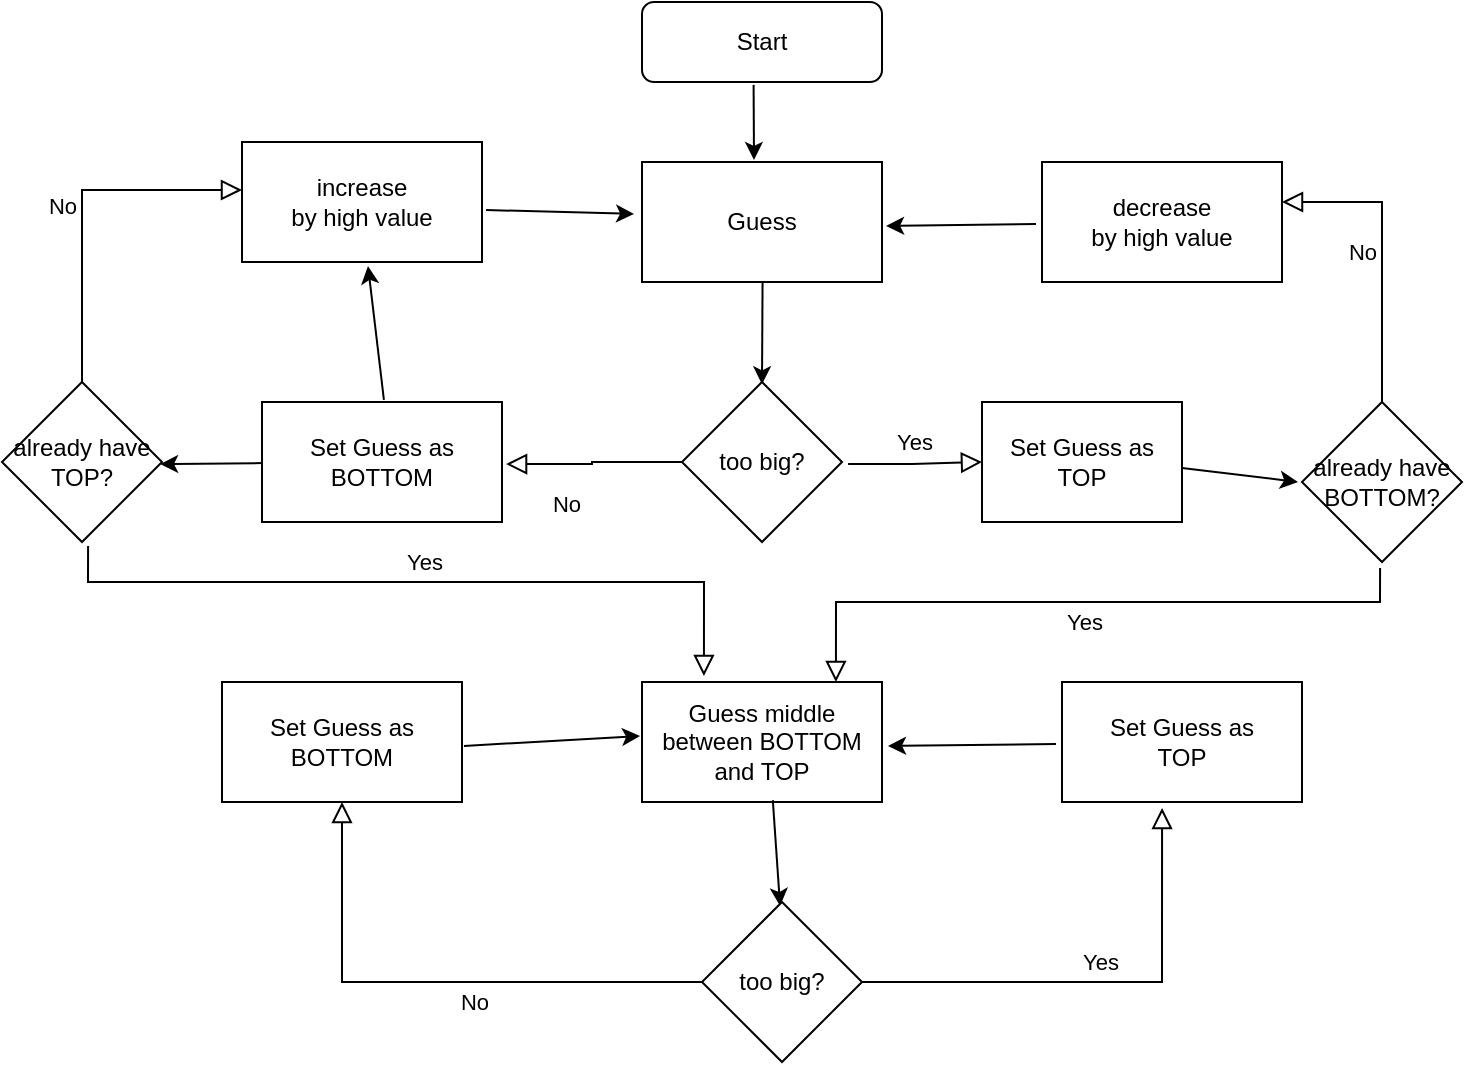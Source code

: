 <mxfile version="13.1.3" type="device"><diagram id="C5RBs43oDa-KdzZeNtuy" name="Page-1"><mxGraphModel dx="2363" dy="588" grid="1" gridSize="10" guides="0" tooltips="1" connect="0" arrows="1" fold="1" page="1" pageScale="1" pageWidth="827" pageHeight="1169" math="0" shadow="0"><root><mxCell id="WIyWlLk6GJQsqaUBKTNV-0"/><mxCell id="WIyWlLk6GJQsqaUBKTNV-1" parent="WIyWlLk6GJQsqaUBKTNV-0"/><mxCell id="WIyWlLk6GJQsqaUBKTNV-3" value="Start" style="rounded=1;whiteSpace=wrap;html=1;fontSize=12;glass=0;strokeWidth=1;shadow=0;" parent="WIyWlLk6GJQsqaUBKTNV-1" vertex="1"><mxGeometry x="-1310" y="30" width="120" height="40" as="geometry"/></mxCell><mxCell id="WIyWlLk6GJQsqaUBKTNV-9" value="Yes" style="edgeStyle=orthogonalEdgeStyle;rounded=0;html=1;jettySize=auto;orthogonalLoop=1;fontSize=11;endArrow=block;endFill=0;endSize=8;strokeWidth=1;shadow=0;labelBackgroundColor=none;exitX=1.038;exitY=0.513;exitDx=0;exitDy=0;exitPerimeter=0;" parent="WIyWlLk6GJQsqaUBKTNV-1" source="MilS2tuNC7QP_2J2Q10B-124" edge="1"><mxGeometry y="10" relative="1" as="geometry"><mxPoint as="offset"/><mxPoint x="-1202" y="250" as="sourcePoint"/><mxPoint x="-1140" y="260" as="targetPoint"/></mxGeometry></mxCell><mxCell id="MilS2tuNC7QP_2J2Q10B-0" value="Guess" style="rounded=0;whiteSpace=wrap;html=1;" vertex="1" parent="WIyWlLk6GJQsqaUBKTNV-1"><mxGeometry x="-1310" y="110" width="120" height="60" as="geometry"/></mxCell><mxCell id="MilS2tuNC7QP_2J2Q10B-50" value="" style="endArrow=classic;html=1;exitX=0.465;exitY=1.036;exitDx=0;exitDy=0;exitPerimeter=0;" edge="1" parent="WIyWlLk6GJQsqaUBKTNV-1" source="WIyWlLk6GJQsqaUBKTNV-3"><mxGeometry width="50" height="50" relative="1" as="geometry"><mxPoint x="-1300" y="180" as="sourcePoint"/><mxPoint x="-1254" y="109" as="targetPoint"/></mxGeometry></mxCell><mxCell id="MilS2tuNC7QP_2J2Q10B-51" value="" style="endArrow=classic;html=1;exitX=0.465;exitY=1.036;exitDx=0;exitDy=0;exitPerimeter=0;entryX=0.546;entryY=0.019;entryDx=0;entryDy=0;entryPerimeter=0;" edge="1" parent="WIyWlLk6GJQsqaUBKTNV-1"><mxGeometry width="50" height="50" relative="1" as="geometry"><mxPoint x="-1249.72" y="170" as="sourcePoint"/><mxPoint x="-1250" y="221.14" as="targetPoint"/></mxGeometry></mxCell><mxCell id="MilS2tuNC7QP_2J2Q10B-55" value="No" style="rounded=0;html=1;jettySize=auto;orthogonalLoop=1;fontSize=11;endArrow=block;endFill=0;endSize=8;strokeWidth=1;shadow=0;labelBackgroundColor=none;edgeStyle=orthogonalEdgeStyle;exitX=0;exitY=0.5;exitDx=0;exitDy=0;exitPerimeter=0;entryX=1.017;entryY=0.517;entryDx=0;entryDy=0;entryPerimeter=0;" edge="1" parent="WIyWlLk6GJQsqaUBKTNV-1" source="MilS2tuNC7QP_2J2Q10B-124" target="MilS2tuNC7QP_2J2Q10B-109"><mxGeometry x="0.333" y="20" relative="1" as="geometry"><mxPoint as="offset"/><mxPoint x="-1297.28" y="251.86" as="sourcePoint"/><mxPoint x="-1370" y="252" as="targetPoint"/></mxGeometry></mxCell><mxCell id="MilS2tuNC7QP_2J2Q10B-60" value="Guess middle&lt;br&gt;between BOTTOM&lt;br&gt;and TOP" style="rounded=0;whiteSpace=wrap;html=1;" vertex="1" parent="WIyWlLk6GJQsqaUBKTNV-1"><mxGeometry x="-1310" y="370" width="120" height="60" as="geometry"/></mxCell><mxCell id="MilS2tuNC7QP_2J2Q10B-62" value="" style="endArrow=classic;html=1;exitX=0.545;exitY=0.984;exitDx=0;exitDy=0;exitPerimeter=0;entryX=0.488;entryY=0.025;entryDx=0;entryDy=0;entryPerimeter=0;" edge="1" parent="WIyWlLk6GJQsqaUBKTNV-1" source="MilS2tuNC7QP_2J2Q10B-60" target="MilS2tuNC7QP_2J2Q10B-127"><mxGeometry width="50" height="50" relative="1" as="geometry"><mxPoint x="-1241.2" y="320.84" as="sourcePoint"/><mxPoint x="-1242" y="470" as="targetPoint"/></mxGeometry></mxCell><mxCell id="MilS2tuNC7QP_2J2Q10B-67" value="No" style="rounded=0;html=1;jettySize=auto;orthogonalLoop=1;fontSize=11;endArrow=block;endFill=0;endSize=8;strokeWidth=1;shadow=0;labelBackgroundColor=none;edgeStyle=orthogonalEdgeStyle;exitX=0;exitY=0.5;exitDx=0;exitDy=0;exitPerimeter=0;" edge="1" parent="WIyWlLk6GJQsqaUBKTNV-1" source="MilS2tuNC7QP_2J2Q10B-127" target="MilS2tuNC7QP_2J2Q10B-84"><mxGeometry x="-0.154" y="10" relative="1" as="geometry"><mxPoint as="offset"/><mxPoint x="-1278.96" y="509.04" as="sourcePoint"/><mxPoint x="-1256" y="610" as="targetPoint"/></mxGeometry></mxCell><mxCell id="MilS2tuNC7QP_2J2Q10B-84" value="Set Guess as&lt;br&gt;BOTTOM" style="rounded=0;whiteSpace=wrap;html=1;" vertex="1" parent="WIyWlLk6GJQsqaUBKTNV-1"><mxGeometry x="-1520" y="370" width="120" height="60" as="geometry"/></mxCell><mxCell id="MilS2tuNC7QP_2J2Q10B-101" value="Set Guess as&lt;br&gt;TOP" style="rounded=0;whiteSpace=wrap;html=1;" vertex="1" parent="WIyWlLk6GJQsqaUBKTNV-1"><mxGeometry x="-1140" y="230" width="100" height="60" as="geometry"/></mxCell><mxCell id="MilS2tuNC7QP_2J2Q10B-102" value="decrease&lt;br&gt;by high value" style="rounded=0;whiteSpace=wrap;html=1;" vertex="1" parent="WIyWlLk6GJQsqaUBKTNV-1"><mxGeometry x="-1110" y="110" width="120" height="60" as="geometry"/></mxCell><mxCell id="MilS2tuNC7QP_2J2Q10B-103" value="" style="endArrow=classic;html=1;entryX=1.017;entryY=0.533;entryDx=0;entryDy=0;entryPerimeter=0;exitX=-0.025;exitY=0.517;exitDx=0;exitDy=0;exitPerimeter=0;" edge="1" parent="WIyWlLk6GJQsqaUBKTNV-1" source="MilS2tuNC7QP_2J2Q10B-102" target="MilS2tuNC7QP_2J2Q10B-0"><mxGeometry width="50" height="50" relative="1" as="geometry"><mxPoint x="-1140" y="142" as="sourcePoint"/><mxPoint x="-1060" y="90" as="targetPoint"/></mxGeometry></mxCell><mxCell id="MilS2tuNC7QP_2J2Q10B-109" value="Set Guess as&lt;br&gt;BOTTOM" style="rounded=0;whiteSpace=wrap;html=1;" vertex="1" parent="WIyWlLk6GJQsqaUBKTNV-1"><mxGeometry x="-1500" y="230" width="120" height="60" as="geometry"/></mxCell><mxCell id="MilS2tuNC7QP_2J2Q10B-110" value="Yes" style="edgeStyle=orthogonalEdgeStyle;rounded=0;html=1;jettySize=auto;orthogonalLoop=1;fontSize=11;endArrow=block;endFill=0;endSize=8;strokeWidth=1;shadow=0;labelBackgroundColor=none;entryX=0.417;entryY=1.05;entryDx=0;entryDy=0;entryPerimeter=0;" edge="1" parent="WIyWlLk6GJQsqaUBKTNV-1" source="MilS2tuNC7QP_2J2Q10B-127" target="MilS2tuNC7QP_2J2Q10B-111"><mxGeometry y="10" relative="1" as="geometry"><mxPoint as="offset"/><mxPoint x="-1200" y="513.04" as="sourcePoint"/><mxPoint x="-1050" y="460" as="targetPoint"/></mxGeometry></mxCell><mxCell id="MilS2tuNC7QP_2J2Q10B-111" value="Set Guess as&lt;br&gt;TOP" style="rounded=0;whiteSpace=wrap;html=1;" vertex="1" parent="WIyWlLk6GJQsqaUBKTNV-1"><mxGeometry x="-1100" y="370" width="120" height="60" as="geometry"/></mxCell><mxCell id="MilS2tuNC7QP_2J2Q10B-114" value="" style="endArrow=classic;html=1;exitX=-0.025;exitY=0.517;exitDx=0;exitDy=0;exitPerimeter=0;entryX=1.025;entryY=0.533;entryDx=0;entryDy=0;entryPerimeter=0;" edge="1" parent="WIyWlLk6GJQsqaUBKTNV-1" source="MilS2tuNC7QP_2J2Q10B-111" target="MilS2tuNC7QP_2J2Q10B-60"><mxGeometry width="50" height="50" relative="1" as="geometry"><mxPoint x="-1320" y="560" as="sourcePoint"/><mxPoint x="-1270" y="510" as="targetPoint"/></mxGeometry></mxCell><mxCell id="MilS2tuNC7QP_2J2Q10B-116" value="increase&lt;br&gt;by high value" style="rounded=0;whiteSpace=wrap;html=1;" vertex="1" parent="WIyWlLk6GJQsqaUBKTNV-1"><mxGeometry x="-1510" y="100" width="120" height="60" as="geometry"/></mxCell><mxCell id="MilS2tuNC7QP_2J2Q10B-117" value="" style="endArrow=classic;html=1;exitX=0.508;exitY=-0.017;exitDx=0;exitDy=0;exitPerimeter=0;entryX=0.525;entryY=1.033;entryDx=0;entryDy=0;entryPerimeter=0;" edge="1" parent="WIyWlLk6GJQsqaUBKTNV-1" source="MilS2tuNC7QP_2J2Q10B-109" target="MilS2tuNC7QP_2J2Q10B-116"><mxGeometry width="50" height="50" relative="1" as="geometry"><mxPoint x="-1320" y="430" as="sourcePoint"/><mxPoint x="-1270" y="380" as="targetPoint"/></mxGeometry></mxCell><mxCell id="MilS2tuNC7QP_2J2Q10B-119" value="" style="endArrow=classic;html=1;exitX=1.017;exitY=0.567;exitDx=0;exitDy=0;exitPerimeter=0;entryX=-0.033;entryY=0.433;entryDx=0;entryDy=0;entryPerimeter=0;" edge="1" parent="WIyWlLk6GJQsqaUBKTNV-1" source="MilS2tuNC7QP_2J2Q10B-116" target="MilS2tuNC7QP_2J2Q10B-0"><mxGeometry width="50" height="50" relative="1" as="geometry"><mxPoint x="-1320" y="430" as="sourcePoint"/><mxPoint x="-1270" y="380" as="targetPoint"/></mxGeometry></mxCell><mxCell id="MilS2tuNC7QP_2J2Q10B-121" value="already have&lt;br&gt;BOTTOM?" style="rhombus;whiteSpace=wrap;html=1;" vertex="1" parent="WIyWlLk6GJQsqaUBKTNV-1"><mxGeometry x="-980" y="230" width="80" height="80" as="geometry"/></mxCell><mxCell id="MilS2tuNC7QP_2J2Q10B-123" value="Yes" style="edgeStyle=orthogonalEdgeStyle;rounded=0;html=1;jettySize=auto;orthogonalLoop=1;fontSize=11;endArrow=block;endFill=0;endSize=8;strokeWidth=1;shadow=0;labelBackgroundColor=none;entryX=0.808;entryY=0;entryDx=0;entryDy=0;entryPerimeter=0;exitX=0.488;exitY=1.038;exitDx=0;exitDy=0;exitPerimeter=0;" edge="1" parent="WIyWlLk6GJQsqaUBKTNV-1" source="MilS2tuNC7QP_2J2Q10B-121" target="MilS2tuNC7QP_2J2Q10B-60"><mxGeometry y="10" relative="1" as="geometry"><mxPoint as="offset"/><mxPoint x="-1061" y="310" as="sourcePoint"/><mxPoint x="-1100" y="260" as="targetPoint"/><Array as="points"><mxPoint x="-941" y="330"/><mxPoint x="-1213" y="330"/></Array></mxGeometry></mxCell><mxCell id="MilS2tuNC7QP_2J2Q10B-124" value="too big?" style="rhombus;whiteSpace=wrap;html=1;" vertex="1" parent="WIyWlLk6GJQsqaUBKTNV-1"><mxGeometry x="-1290" y="220" width="80" height="80" as="geometry"/></mxCell><mxCell id="MilS2tuNC7QP_2J2Q10B-127" value="too big?" style="rhombus;whiteSpace=wrap;html=1;" vertex="1" parent="WIyWlLk6GJQsqaUBKTNV-1"><mxGeometry x="-1280" y="480" width="80" height="80" as="geometry"/></mxCell><mxCell id="MilS2tuNC7QP_2J2Q10B-133" value="No" style="edgeStyle=orthogonalEdgeStyle;rounded=0;html=1;jettySize=auto;orthogonalLoop=1;fontSize=11;endArrow=block;endFill=0;endSize=8;strokeWidth=1;shadow=0;labelBackgroundColor=none;" edge="1" parent="WIyWlLk6GJQsqaUBKTNV-1" source="MilS2tuNC7QP_2J2Q10B-121" target="MilS2tuNC7QP_2J2Q10B-102"><mxGeometry y="10" relative="1" as="geometry"><mxPoint as="offset"/><mxPoint x="-1040" y="262" as="sourcePoint"/><mxPoint x="-940" y="130" as="targetPoint"/><Array as="points"><mxPoint x="-940" y="130"/></Array></mxGeometry></mxCell><mxCell id="MilS2tuNC7QP_2J2Q10B-137" value="" style="endArrow=classic;html=1;exitX=1;exitY=0.55;exitDx=0;exitDy=0;exitPerimeter=0;entryX=-0.025;entryY=0.5;entryDx=0;entryDy=0;entryPerimeter=0;" edge="1" parent="WIyWlLk6GJQsqaUBKTNV-1" source="MilS2tuNC7QP_2J2Q10B-101" target="MilS2tuNC7QP_2J2Q10B-121"><mxGeometry width="50" height="50" relative="1" as="geometry"><mxPoint x="-1320" y="230" as="sourcePoint"/><mxPoint x="-1270" y="180" as="targetPoint"/></mxGeometry></mxCell><mxCell id="MilS2tuNC7QP_2J2Q10B-138" value="already have&lt;br&gt;TOP?" style="rhombus;whiteSpace=wrap;html=1;" vertex="1" parent="WIyWlLk6GJQsqaUBKTNV-1"><mxGeometry x="-1630" y="220" width="80" height="80" as="geometry"/></mxCell><mxCell id="MilS2tuNC7QP_2J2Q10B-139" value="No" style="edgeStyle=orthogonalEdgeStyle;rounded=0;html=1;jettySize=auto;orthogonalLoop=1;fontSize=11;endArrow=block;endFill=0;endSize=8;strokeWidth=1;shadow=0;labelBackgroundColor=none;entryX=0;entryY=0.4;entryDx=0;entryDy=0;entryPerimeter=0;" edge="1" parent="WIyWlLk6GJQsqaUBKTNV-1" source="MilS2tuNC7QP_2J2Q10B-138" target="MilS2tuNC7QP_2J2Q10B-116"><mxGeometry y="10" relative="1" as="geometry"><mxPoint as="offset"/><mxPoint x="-1840" y="212" as="sourcePoint"/><mxPoint x="-1790" y="80" as="targetPoint"/><Array as="points"><mxPoint x="-1590" y="124"/></Array></mxGeometry></mxCell><mxCell id="MilS2tuNC7QP_2J2Q10B-140" value="" style="endArrow=classic;html=1;entryX=0.988;entryY=0.513;entryDx=0;entryDy=0;entryPerimeter=0;" edge="1" parent="WIyWlLk6GJQsqaUBKTNV-1" target="MilS2tuNC7QP_2J2Q10B-138" source="MilS2tuNC7QP_2J2Q10B-109"><mxGeometry width="50" height="50" relative="1" as="geometry"><mxPoint x="-1840" y="213" as="sourcePoint"/><mxPoint x="-2070" y="130" as="targetPoint"/></mxGeometry></mxCell><mxCell id="MilS2tuNC7QP_2J2Q10B-141" value="Yes" style="edgeStyle=orthogonalEdgeStyle;rounded=0;html=1;jettySize=auto;orthogonalLoop=1;fontSize=11;endArrow=block;endFill=0;endSize=8;strokeWidth=1;shadow=0;labelBackgroundColor=none;exitX=0.538;exitY=1.025;exitDx=0;exitDy=0;exitPerimeter=0;entryX=0.258;entryY=-0.05;entryDx=0;entryDy=0;entryPerimeter=0;" edge="1" parent="WIyWlLk6GJQsqaUBKTNV-1" source="MilS2tuNC7QP_2J2Q10B-138" target="MilS2tuNC7QP_2J2Q10B-60"><mxGeometry y="10" relative="1" as="geometry"><mxPoint as="offset"/><mxPoint x="-930.96" y="323.04" as="sourcePoint"/><mxPoint x="-1203.04" y="350" as="targetPoint"/><Array as="points"><mxPoint x="-1587" y="320"/><mxPoint x="-1279" y="320"/></Array></mxGeometry></mxCell><mxCell id="MilS2tuNC7QP_2J2Q10B-142" value="" style="endArrow=classic;html=1;exitX=1.008;exitY=0.533;exitDx=0;exitDy=0;exitPerimeter=0;entryX=-0.008;entryY=0.45;entryDx=0;entryDy=0;entryPerimeter=0;" edge="1" parent="WIyWlLk6GJQsqaUBKTNV-1" source="MilS2tuNC7QP_2J2Q10B-84" target="MilS2tuNC7QP_2J2Q10B-60"><mxGeometry width="50" height="50" relative="1" as="geometry"><mxPoint x="-1320" y="230" as="sourcePoint"/><mxPoint x="-1270" y="180" as="targetPoint"/></mxGeometry></mxCell></root></mxGraphModel></diagram></mxfile>
